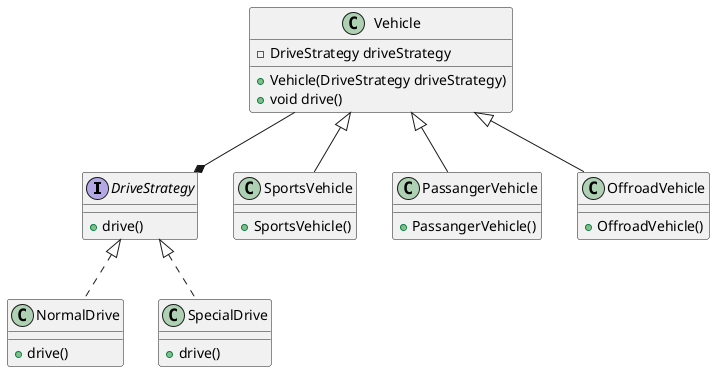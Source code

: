 @startuml strategy design pattern

interface DriveStrategy {
    +drive()
}

class NormalDrive implements DriveStrategy {

    +drive()
}

class SpecialDrive implements DriveStrategy {

    +drive()
}

class Vehicle {
    -DriveStrategy driveStrategy

    +Vehicle(DriveStrategy driveStrategy)
    +void drive()
}

class SportsVehicle extends Vehicle {

    +SportsVehicle()

}

class PassangerVehicle extends Vehicle {

    +PassangerVehicle()

}

class OffroadVehicle extends Vehicle {

    +OffroadVehicle()

}

Vehicle --* DriveStrategy
@enduml

